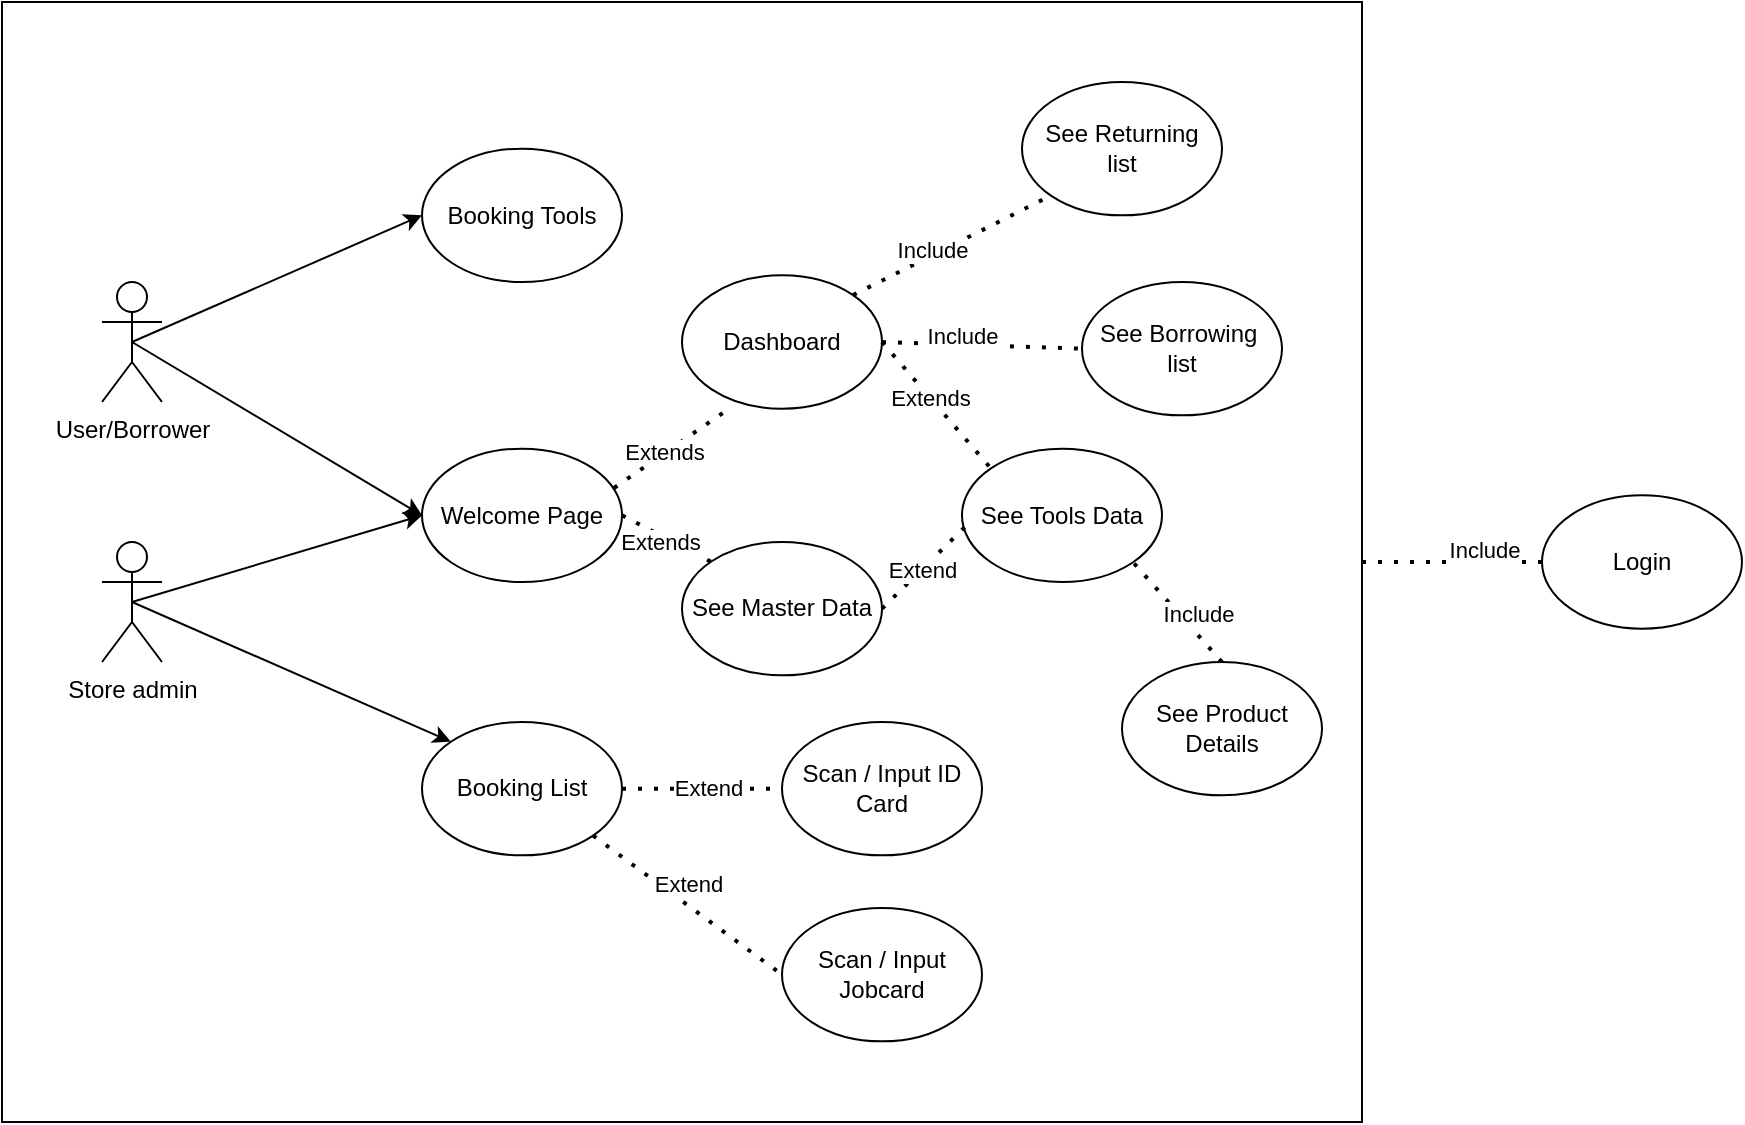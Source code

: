 <mxfile version="22.0.8" type="device">
  <diagram name="Page-1" id="h6xKgZOMdOHrkd1YHwt1">
    <mxGraphModel dx="1060" dy="654" grid="1" gridSize="10" guides="1" tooltips="1" connect="1" arrows="1" fold="1" page="1" pageScale="1" pageWidth="850" pageHeight="1100" math="0" shadow="0">
      <root>
        <mxCell id="0" />
        <mxCell id="1" parent="0" />
        <mxCell id="_lHTtGOWhQhiWamhyAL5-44" value="" style="whiteSpace=wrap;html=1;strokeColor=#000000;fillColor=default;" parent="1" vertex="1">
          <mxGeometry x="100" y="30" width="680" height="560" as="geometry" />
        </mxCell>
        <mxCell id="_lHTtGOWhQhiWamhyAL5-1" value="User/Borrower" style="shape=umlActor;verticalLabelPosition=bottom;verticalAlign=top;html=1;outlineConnect=0;" parent="1" vertex="1">
          <mxGeometry x="150" y="170" width="30" height="60" as="geometry" />
        </mxCell>
        <mxCell id="_lHTtGOWhQhiWamhyAL5-2" value="Store admin" style="shape=umlActor;verticalLabelPosition=bottom;verticalAlign=top;html=1;outlineConnect=0;" parent="1" vertex="1">
          <mxGeometry x="150" y="300" width="30" height="60" as="geometry" />
        </mxCell>
        <mxCell id="_lHTtGOWhQhiWamhyAL5-5" value="See Product Details" style="ellipse;whiteSpace=wrap;html=1;" parent="1" vertex="1">
          <mxGeometry x="660" y="360" width="100" height="66.66" as="geometry" />
        </mxCell>
        <mxCell id="_lHTtGOWhQhiWamhyAL5-6" value="Welcome Page" style="ellipse;whiteSpace=wrap;html=1;" parent="1" vertex="1">
          <mxGeometry x="310" y="253.34" width="100" height="66.66" as="geometry" />
        </mxCell>
        <mxCell id="_lHTtGOWhQhiWamhyAL5-7" value="Dashboard" style="ellipse;whiteSpace=wrap;html=1;" parent="1" vertex="1">
          <mxGeometry x="440" y="166.67" width="100" height="66.66" as="geometry" />
        </mxCell>
        <mxCell id="_lHTtGOWhQhiWamhyAL5-9" value="&lt;div&gt;See Borrowing&amp;nbsp;&lt;/div&gt;&lt;div&gt;list&lt;/div&gt;" style="ellipse;whiteSpace=wrap;html=1;" parent="1" vertex="1">
          <mxGeometry x="640" y="170" width="100" height="66.66" as="geometry" />
        </mxCell>
        <mxCell id="_lHTtGOWhQhiWamhyAL5-10" value="See Master Data" style="ellipse;whiteSpace=wrap;html=1;" parent="1" vertex="1">
          <mxGeometry x="440" y="300.0" width="100" height="66.66" as="geometry" />
        </mxCell>
        <mxCell id="_lHTtGOWhQhiWamhyAL5-11" value="Booking Tools" style="ellipse;whiteSpace=wrap;html=1;" parent="1" vertex="1">
          <mxGeometry x="310" y="103.34" width="100" height="66.66" as="geometry" />
        </mxCell>
        <mxCell id="_lHTtGOWhQhiWamhyAL5-12" value="Scan / Input Jobcard" style="ellipse;whiteSpace=wrap;html=1;" parent="1" vertex="1">
          <mxGeometry x="490" y="483" width="100" height="66.66" as="geometry" />
        </mxCell>
        <mxCell id="_lHTtGOWhQhiWamhyAL5-15" value="&lt;div&gt;See Returning &lt;br&gt;&lt;/div&gt;&lt;div&gt;list&lt;/div&gt;" style="ellipse;whiteSpace=wrap;html=1;" parent="1" vertex="1">
          <mxGeometry x="610" y="70.0" width="100" height="66.66" as="geometry" />
        </mxCell>
        <mxCell id="_lHTtGOWhQhiWamhyAL5-16" value="" style="endArrow=classic;html=1;rounded=0;exitX=0.5;exitY=0.5;exitDx=0;exitDy=0;exitPerimeter=0;entryX=0;entryY=0.5;entryDx=0;entryDy=0;" parent="1" source="_lHTtGOWhQhiWamhyAL5-1" target="_lHTtGOWhQhiWamhyAL5-6" edge="1">
          <mxGeometry width="50" height="50" relative="1" as="geometry">
            <mxPoint x="270" y="330" as="sourcePoint" />
            <mxPoint x="320" y="280" as="targetPoint" />
          </mxGeometry>
        </mxCell>
        <mxCell id="_lHTtGOWhQhiWamhyAL5-19" value="" style="endArrow=classic;html=1;rounded=0;exitX=0.5;exitY=0.5;exitDx=0;exitDy=0;exitPerimeter=0;entryX=0;entryY=0.5;entryDx=0;entryDy=0;" parent="1" source="_lHTtGOWhQhiWamhyAL5-2" target="_lHTtGOWhQhiWamhyAL5-6" edge="1">
          <mxGeometry width="50" height="50" relative="1" as="geometry">
            <mxPoint x="175" y="210" as="sourcePoint" />
            <mxPoint x="330" y="403" as="targetPoint" />
          </mxGeometry>
        </mxCell>
        <mxCell id="_lHTtGOWhQhiWamhyAL5-20" value="" style="endArrow=none;dashed=1;html=1;dashPattern=1 3;strokeWidth=2;rounded=0;entryX=0;entryY=0;entryDx=0;entryDy=0;exitX=1;exitY=0.5;exitDx=0;exitDy=0;" parent="1" source="_lHTtGOWhQhiWamhyAL5-6" target="_lHTtGOWhQhiWamhyAL5-10" edge="1">
          <mxGeometry width="50" height="50" relative="1" as="geometry">
            <mxPoint x="400" y="300" as="sourcePoint" />
            <mxPoint x="450" y="250" as="targetPoint" />
          </mxGeometry>
        </mxCell>
        <mxCell id="_lHTtGOWhQhiWamhyAL5-21" value="Extends" style="edgeLabel;html=1;align=center;verticalAlign=middle;resizable=0;points=[];" parent="_lHTtGOWhQhiWamhyAL5-20" vertex="1" connectable="0">
          <mxGeometry x="-0.273" y="-1" relative="1" as="geometry">
            <mxPoint x="3" y="4" as="offset" />
          </mxGeometry>
        </mxCell>
        <mxCell id="_lHTtGOWhQhiWamhyAL5-24" value="&lt;div&gt;See Tools Data&lt;br&gt;&lt;/div&gt;" style="ellipse;whiteSpace=wrap;html=1;" parent="1" vertex="1">
          <mxGeometry x="580" y="253.34" width="100" height="66.66" as="geometry" />
        </mxCell>
        <mxCell id="_lHTtGOWhQhiWamhyAL5-25" value="" style="endArrow=none;dashed=1;html=1;dashPattern=1 3;strokeWidth=2;rounded=0;entryX=0;entryY=0;entryDx=0;entryDy=0;exitX=1;exitY=0.5;exitDx=0;exitDy=0;" parent="1" source="_lHTtGOWhQhiWamhyAL5-7" target="_lHTtGOWhQhiWamhyAL5-24" edge="1">
          <mxGeometry width="50" height="50" relative="1" as="geometry">
            <mxPoint x="406" y="273" as="sourcePoint" />
            <mxPoint x="464" y="233" as="targetPoint" />
          </mxGeometry>
        </mxCell>
        <mxCell id="_lHTtGOWhQhiWamhyAL5-26" value="Extends" style="edgeLabel;html=1;align=center;verticalAlign=middle;resizable=0;points=[];" parent="_lHTtGOWhQhiWamhyAL5-25" vertex="1" connectable="0">
          <mxGeometry x="-0.273" y="-1" relative="1" as="geometry">
            <mxPoint x="5" y="4" as="offset" />
          </mxGeometry>
        </mxCell>
        <mxCell id="_lHTtGOWhQhiWamhyAL5-27" value="" style="endArrow=none;dashed=1;html=1;dashPattern=1 3;strokeWidth=2;rounded=0;exitX=1;exitY=0.5;exitDx=0;exitDy=0;" parent="1" source="_lHTtGOWhQhiWamhyAL5-10" edge="1">
          <mxGeometry width="50" height="50" relative="1" as="geometry">
            <mxPoint x="550" y="210" as="sourcePoint" />
            <mxPoint x="584" y="290" as="targetPoint" />
          </mxGeometry>
        </mxCell>
        <mxCell id="_lHTtGOWhQhiWamhyAL5-28" value="Extend" style="edgeLabel;html=1;align=center;verticalAlign=middle;resizable=0;points=[];" parent="_lHTtGOWhQhiWamhyAL5-27" vertex="1" connectable="0">
          <mxGeometry x="-0.273" y="-1" relative="1" as="geometry">
            <mxPoint x="3" y="-5" as="offset" />
          </mxGeometry>
        </mxCell>
        <mxCell id="_lHTtGOWhQhiWamhyAL5-30" value="" style="endArrow=none;dashed=1;html=1;dashPattern=1 3;strokeWidth=2;rounded=0;entryX=1;entryY=1;entryDx=0;entryDy=0;exitX=0.5;exitY=0;exitDx=0;exitDy=0;" parent="1" source="_lHTtGOWhQhiWamhyAL5-5" target="_lHTtGOWhQhiWamhyAL5-24" edge="1">
          <mxGeometry width="50" height="50" relative="1" as="geometry">
            <mxPoint x="550" y="343" as="sourcePoint" />
            <mxPoint x="594" y="300" as="targetPoint" />
          </mxGeometry>
        </mxCell>
        <mxCell id="_lHTtGOWhQhiWamhyAL5-31" value="Include" style="edgeLabel;html=1;align=center;verticalAlign=middle;resizable=0;points=[];" parent="_lHTtGOWhQhiWamhyAL5-30" vertex="1" connectable="0">
          <mxGeometry x="-0.273" y="-1" relative="1" as="geometry">
            <mxPoint x="3" y="-5" as="offset" />
          </mxGeometry>
        </mxCell>
        <mxCell id="_lHTtGOWhQhiWamhyAL5-32" value="" style="endArrow=none;dashed=1;html=1;dashPattern=1 3;strokeWidth=2;rounded=0;entryX=0;entryY=1;entryDx=0;entryDy=0;exitX=1;exitY=0;exitDx=0;exitDy=0;" parent="1" source="_lHTtGOWhQhiWamhyAL5-7" target="_lHTtGOWhQhiWamhyAL5-15" edge="1">
          <mxGeometry width="50" height="50" relative="1" as="geometry">
            <mxPoint x="406" y="274" as="sourcePoint" />
            <mxPoint x="464" y="233" as="targetPoint" />
          </mxGeometry>
        </mxCell>
        <mxCell id="_lHTtGOWhQhiWamhyAL5-33" value="Include" style="edgeLabel;html=1;align=center;verticalAlign=middle;resizable=0;points=[];" parent="_lHTtGOWhQhiWamhyAL5-32" vertex="1" connectable="0">
          <mxGeometry x="-0.273" y="-1" relative="1" as="geometry">
            <mxPoint x="3" y="-5" as="offset" />
          </mxGeometry>
        </mxCell>
        <mxCell id="_lHTtGOWhQhiWamhyAL5-34" value="" style="endArrow=none;dashed=1;html=1;dashPattern=1 3;strokeWidth=2;rounded=0;entryX=0;entryY=0.5;entryDx=0;entryDy=0;exitX=1;exitY=0.5;exitDx=0;exitDy=0;" parent="1" source="_lHTtGOWhQhiWamhyAL5-7" target="_lHTtGOWhQhiWamhyAL5-9" edge="1">
          <mxGeometry width="50" height="50" relative="1" as="geometry">
            <mxPoint x="540" y="200" as="sourcePoint" />
            <mxPoint x="594" y="96" as="targetPoint" />
          </mxGeometry>
        </mxCell>
        <mxCell id="_lHTtGOWhQhiWamhyAL5-35" value="Include" style="edgeLabel;html=1;align=center;verticalAlign=middle;resizable=0;points=[];" parent="_lHTtGOWhQhiWamhyAL5-34" vertex="1" connectable="0">
          <mxGeometry x="-0.273" y="-1" relative="1" as="geometry">
            <mxPoint x="3" y="-5" as="offset" />
          </mxGeometry>
        </mxCell>
        <mxCell id="_lHTtGOWhQhiWamhyAL5-46" value="Login" style="ellipse;whiteSpace=wrap;html=1;" parent="1" vertex="1">
          <mxGeometry x="870" y="276.67" width="100" height="66.66" as="geometry" />
        </mxCell>
        <mxCell id="_lHTtGOWhQhiWamhyAL5-47" value="" style="endArrow=none;dashed=1;html=1;dashPattern=1 3;strokeWidth=2;rounded=0;entryX=1;entryY=0.5;entryDx=0;entryDy=0;exitX=0;exitY=0.5;exitDx=0;exitDy=0;" parent="1" source="_lHTtGOWhQhiWamhyAL5-46" target="_lHTtGOWhQhiWamhyAL5-44" edge="1">
          <mxGeometry width="50" height="50" relative="1" as="geometry">
            <mxPoint x="720" y="370" as="sourcePoint" />
            <mxPoint x="676" y="320" as="targetPoint" />
          </mxGeometry>
        </mxCell>
        <mxCell id="_lHTtGOWhQhiWamhyAL5-48" value="Include" style="edgeLabel;html=1;align=center;verticalAlign=middle;resizable=0;points=[];" parent="_lHTtGOWhQhiWamhyAL5-47" vertex="1" connectable="0">
          <mxGeometry x="-0.273" y="-1" relative="1" as="geometry">
            <mxPoint x="3" y="-5" as="offset" />
          </mxGeometry>
        </mxCell>
        <mxCell id="aHpmH3-9ZzsyvmTOygcU-1" value="" style="endArrow=none;dashed=1;html=1;dashPattern=1 3;strokeWidth=2;rounded=0;entryX=0;entryY=1;entryDx=0;entryDy=0;exitX=1;exitY=0;exitDx=0;exitDy=0;" edge="1" parent="1">
          <mxGeometry width="50" height="50" relative="1" as="geometry">
            <mxPoint x="406" y="273" as="sourcePoint" />
            <mxPoint x="464" y="233" as="targetPoint" />
          </mxGeometry>
        </mxCell>
        <mxCell id="aHpmH3-9ZzsyvmTOygcU-2" value="Extends" style="edgeLabel;html=1;align=center;verticalAlign=middle;resizable=0;points=[];" vertex="1" connectable="0" parent="aHpmH3-9ZzsyvmTOygcU-1">
          <mxGeometry x="-0.273" y="-1" relative="1" as="geometry">
            <mxPoint x="3" y="-5" as="offset" />
          </mxGeometry>
        </mxCell>
        <mxCell id="aHpmH3-9ZzsyvmTOygcU-3" value="" style="endArrow=classic;html=1;rounded=0;exitX=0.5;exitY=0.5;exitDx=0;exitDy=0;exitPerimeter=0;entryX=0;entryY=0.5;entryDx=0;entryDy=0;" edge="1" parent="1" source="_lHTtGOWhQhiWamhyAL5-1" target="_lHTtGOWhQhiWamhyAL5-11">
          <mxGeometry width="50" height="50" relative="1" as="geometry">
            <mxPoint x="510" y="360" as="sourcePoint" />
            <mxPoint x="560" y="310" as="targetPoint" />
          </mxGeometry>
        </mxCell>
        <mxCell id="aHpmH3-9ZzsyvmTOygcU-4" value="Booking List" style="ellipse;whiteSpace=wrap;html=1;" vertex="1" parent="1">
          <mxGeometry x="310" y="390" width="100" height="66.66" as="geometry" />
        </mxCell>
        <mxCell id="aHpmH3-9ZzsyvmTOygcU-5" value="" style="endArrow=classic;html=1;rounded=0;exitX=0.5;exitY=0.5;exitDx=0;exitDy=0;exitPerimeter=0;entryX=0;entryY=0;entryDx=0;entryDy=0;" edge="1" parent="1" source="_lHTtGOWhQhiWamhyAL5-2" target="aHpmH3-9ZzsyvmTOygcU-4">
          <mxGeometry width="50" height="50" relative="1" as="geometry">
            <mxPoint x="510" y="520" as="sourcePoint" />
            <mxPoint x="560" y="470" as="targetPoint" />
          </mxGeometry>
        </mxCell>
        <mxCell id="aHpmH3-9ZzsyvmTOygcU-6" value="" style="endArrow=none;dashed=1;html=1;dashPattern=1 3;strokeWidth=2;rounded=0;exitX=1;exitY=1;exitDx=0;exitDy=0;entryX=0;entryY=0.5;entryDx=0;entryDy=0;" edge="1" parent="1" source="aHpmH3-9ZzsyvmTOygcU-4" target="_lHTtGOWhQhiWamhyAL5-12">
          <mxGeometry width="50" height="50" relative="1" as="geometry">
            <mxPoint x="400" y="456.66" as="sourcePoint" />
            <mxPoint x="468" y="486.66" as="targetPoint" />
          </mxGeometry>
        </mxCell>
        <mxCell id="aHpmH3-9ZzsyvmTOygcU-7" value="Extend" style="edgeLabel;html=1;align=center;verticalAlign=middle;resizable=0;points=[];" vertex="1" connectable="0" parent="aHpmH3-9ZzsyvmTOygcU-6">
          <mxGeometry x="-0.273" y="-1" relative="1" as="geometry">
            <mxPoint x="14" y="-2" as="offset" />
          </mxGeometry>
        </mxCell>
        <mxCell id="aHpmH3-9ZzsyvmTOygcU-8" value="Scan / Input ID Card" style="ellipse;whiteSpace=wrap;html=1;" vertex="1" parent="1">
          <mxGeometry x="490" y="390.0" width="100" height="66.66" as="geometry" />
        </mxCell>
        <mxCell id="aHpmH3-9ZzsyvmTOygcU-9" value="" style="endArrow=none;dashed=1;html=1;dashPattern=1 3;strokeWidth=2;rounded=0;exitX=1;exitY=0.5;exitDx=0;exitDy=0;entryX=0;entryY=0.5;entryDx=0;entryDy=0;" edge="1" parent="1" source="aHpmH3-9ZzsyvmTOygcU-4" target="aHpmH3-9ZzsyvmTOygcU-8">
          <mxGeometry width="50" height="50" relative="1" as="geometry">
            <mxPoint x="406" y="457" as="sourcePoint" />
            <mxPoint x="490" y="526" as="targetPoint" />
          </mxGeometry>
        </mxCell>
        <mxCell id="aHpmH3-9ZzsyvmTOygcU-10" value="Extend" style="edgeLabel;html=1;align=center;verticalAlign=middle;resizable=0;points=[];" vertex="1" connectable="0" parent="aHpmH3-9ZzsyvmTOygcU-9">
          <mxGeometry x="-0.273" y="-1" relative="1" as="geometry">
            <mxPoint x="14" y="-2" as="offset" />
          </mxGeometry>
        </mxCell>
      </root>
    </mxGraphModel>
  </diagram>
</mxfile>
